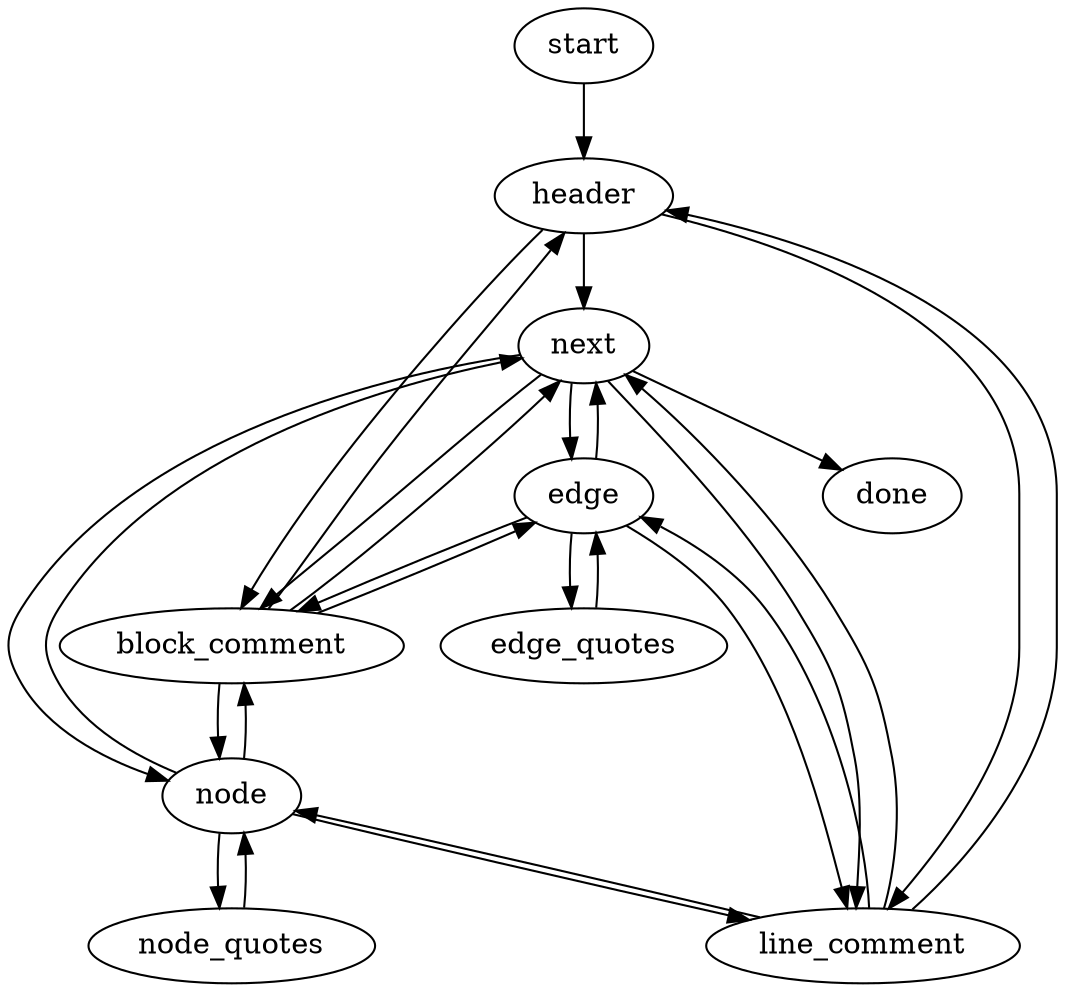 digraph G {
    1 [label="start" description="Entry point"];
    2 [label="header" description="Processing The header"];
    3 [label="next" description="work out what the type of the next node is"];
    4 [label="edge" description="process an edge entry"];
    5 [label="edge_quotes" description="process a section of an edge in quotes"];
    6 [label="node" description="process a node entry"];
    7 [label="node_quotes" description="process a section of a node in quotes"];
    8 [label="line_comment" description="process and ignore a line comment"];
    9 [label="block_comment" description="process and ignore a block comment"];
    10 [label="done" description="exit point"];
    1 -> 2;
    2 -> 3;
    3 -> 4;
    4 -> 3;
    4 -> 5;
    5 -> 4;
    3 -> 6;
    6 -> 3;
    6 -> 7;
    7 -> 6;
    3 -> 10;
    2 -> 8;
    8 -> 2;
    2 -> 9;
    9 -> 2;
    3 -> 8;
    8 -> 3;
    3 -> 9;
    9 -> 3;
    4 -> 8;
    8 -> 4;
    4 -> 9;
    9 -> 4;
    6 -> 8;
    8 -> 6;
    6 -> 9;
    9 -> 6;
 }

